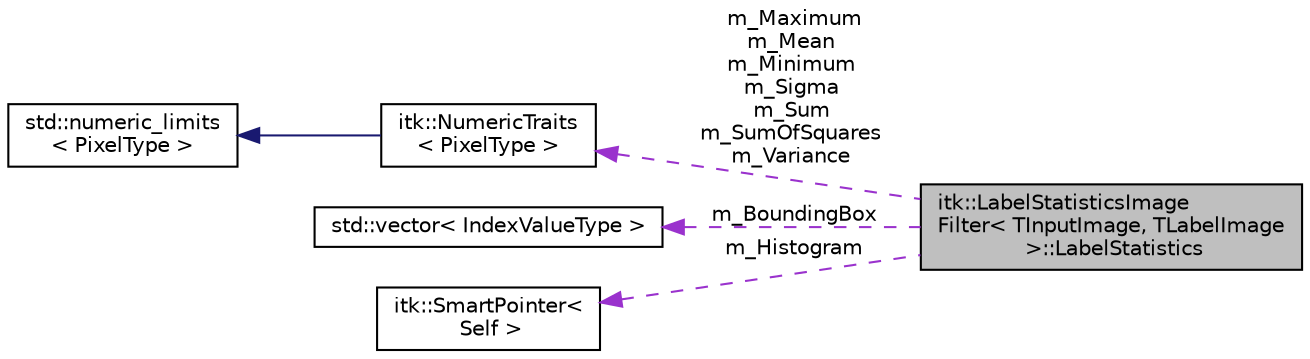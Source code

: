 digraph "itk::LabelStatisticsImageFilter&lt; TInputImage, TLabelImage &gt;::LabelStatistics"
{
 // LATEX_PDF_SIZE
  edge [fontname="Helvetica",fontsize="10",labelfontname="Helvetica",labelfontsize="10"];
  node [fontname="Helvetica",fontsize="10",shape=record];
  rankdir="LR";
  Node1 [label="itk::LabelStatisticsImage\lFilter\< TInputImage, TLabelImage\l \>::LabelStatistics",height=0.2,width=0.4,color="black", fillcolor="grey75", style="filled", fontcolor="black",tooltip="Statistics stored per label."];
  Node2 -> Node1 [dir="back",color="darkorchid3",fontsize="10",style="dashed",label=" m_Maximum\nm_Mean\nm_Minimum\nm_Sigma\nm_Sum\nm_SumOfSquares\nm_Variance" ,fontname="Helvetica"];
  Node2 [label="itk::NumericTraits\l\< PixelType \>",height=0.2,width=0.4,color="black", fillcolor="white", style="filled",URL="$classitk_1_1NumericTraits.html",tooltip=" "];
  Node3 -> Node2 [dir="back",color="midnightblue",fontsize="10",style="solid",fontname="Helvetica"];
  Node3 [label="std::numeric_limits\l\< PixelType \>",height=0.2,width=0.4,color="black", fillcolor="white", style="filled",tooltip=" "];
  Node4 -> Node1 [dir="back",color="darkorchid3",fontsize="10",style="dashed",label=" m_BoundingBox" ,fontname="Helvetica"];
  Node4 [label="std::vector\< IndexValueType \>",height=0.2,width=0.4,color="black", fillcolor="white", style="filled",tooltip=" "];
  Node5 -> Node1 [dir="back",color="darkorchid3",fontsize="10",style="dashed",label=" m_Histogram" ,fontname="Helvetica"];
  Node5 [label="itk::SmartPointer\<\l Self \>",height=0.2,width=0.4,color="black", fillcolor="white", style="filled",URL="$classitk_1_1SmartPointer.html",tooltip=" "];
}
